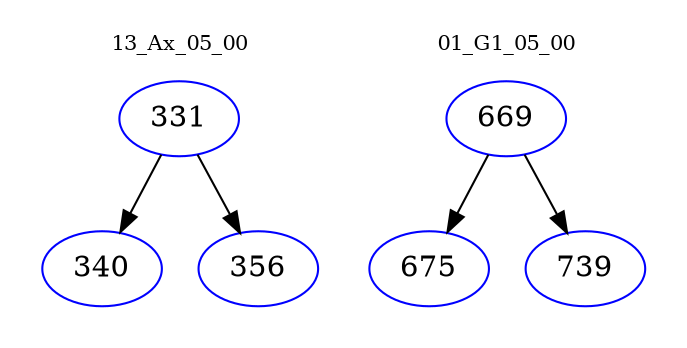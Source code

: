 digraph{
subgraph cluster_0 {
color = white
label = "13_Ax_05_00";
fontsize=10;
T0_331 [label="331", color="blue"]
T0_331 -> T0_340 [color="black"]
T0_340 [label="340", color="blue"]
T0_331 -> T0_356 [color="black"]
T0_356 [label="356", color="blue"]
}
subgraph cluster_1 {
color = white
label = "01_G1_05_00";
fontsize=10;
T1_669 [label="669", color="blue"]
T1_669 -> T1_675 [color="black"]
T1_675 [label="675", color="blue"]
T1_669 -> T1_739 [color="black"]
T1_739 [label="739", color="blue"]
}
}
